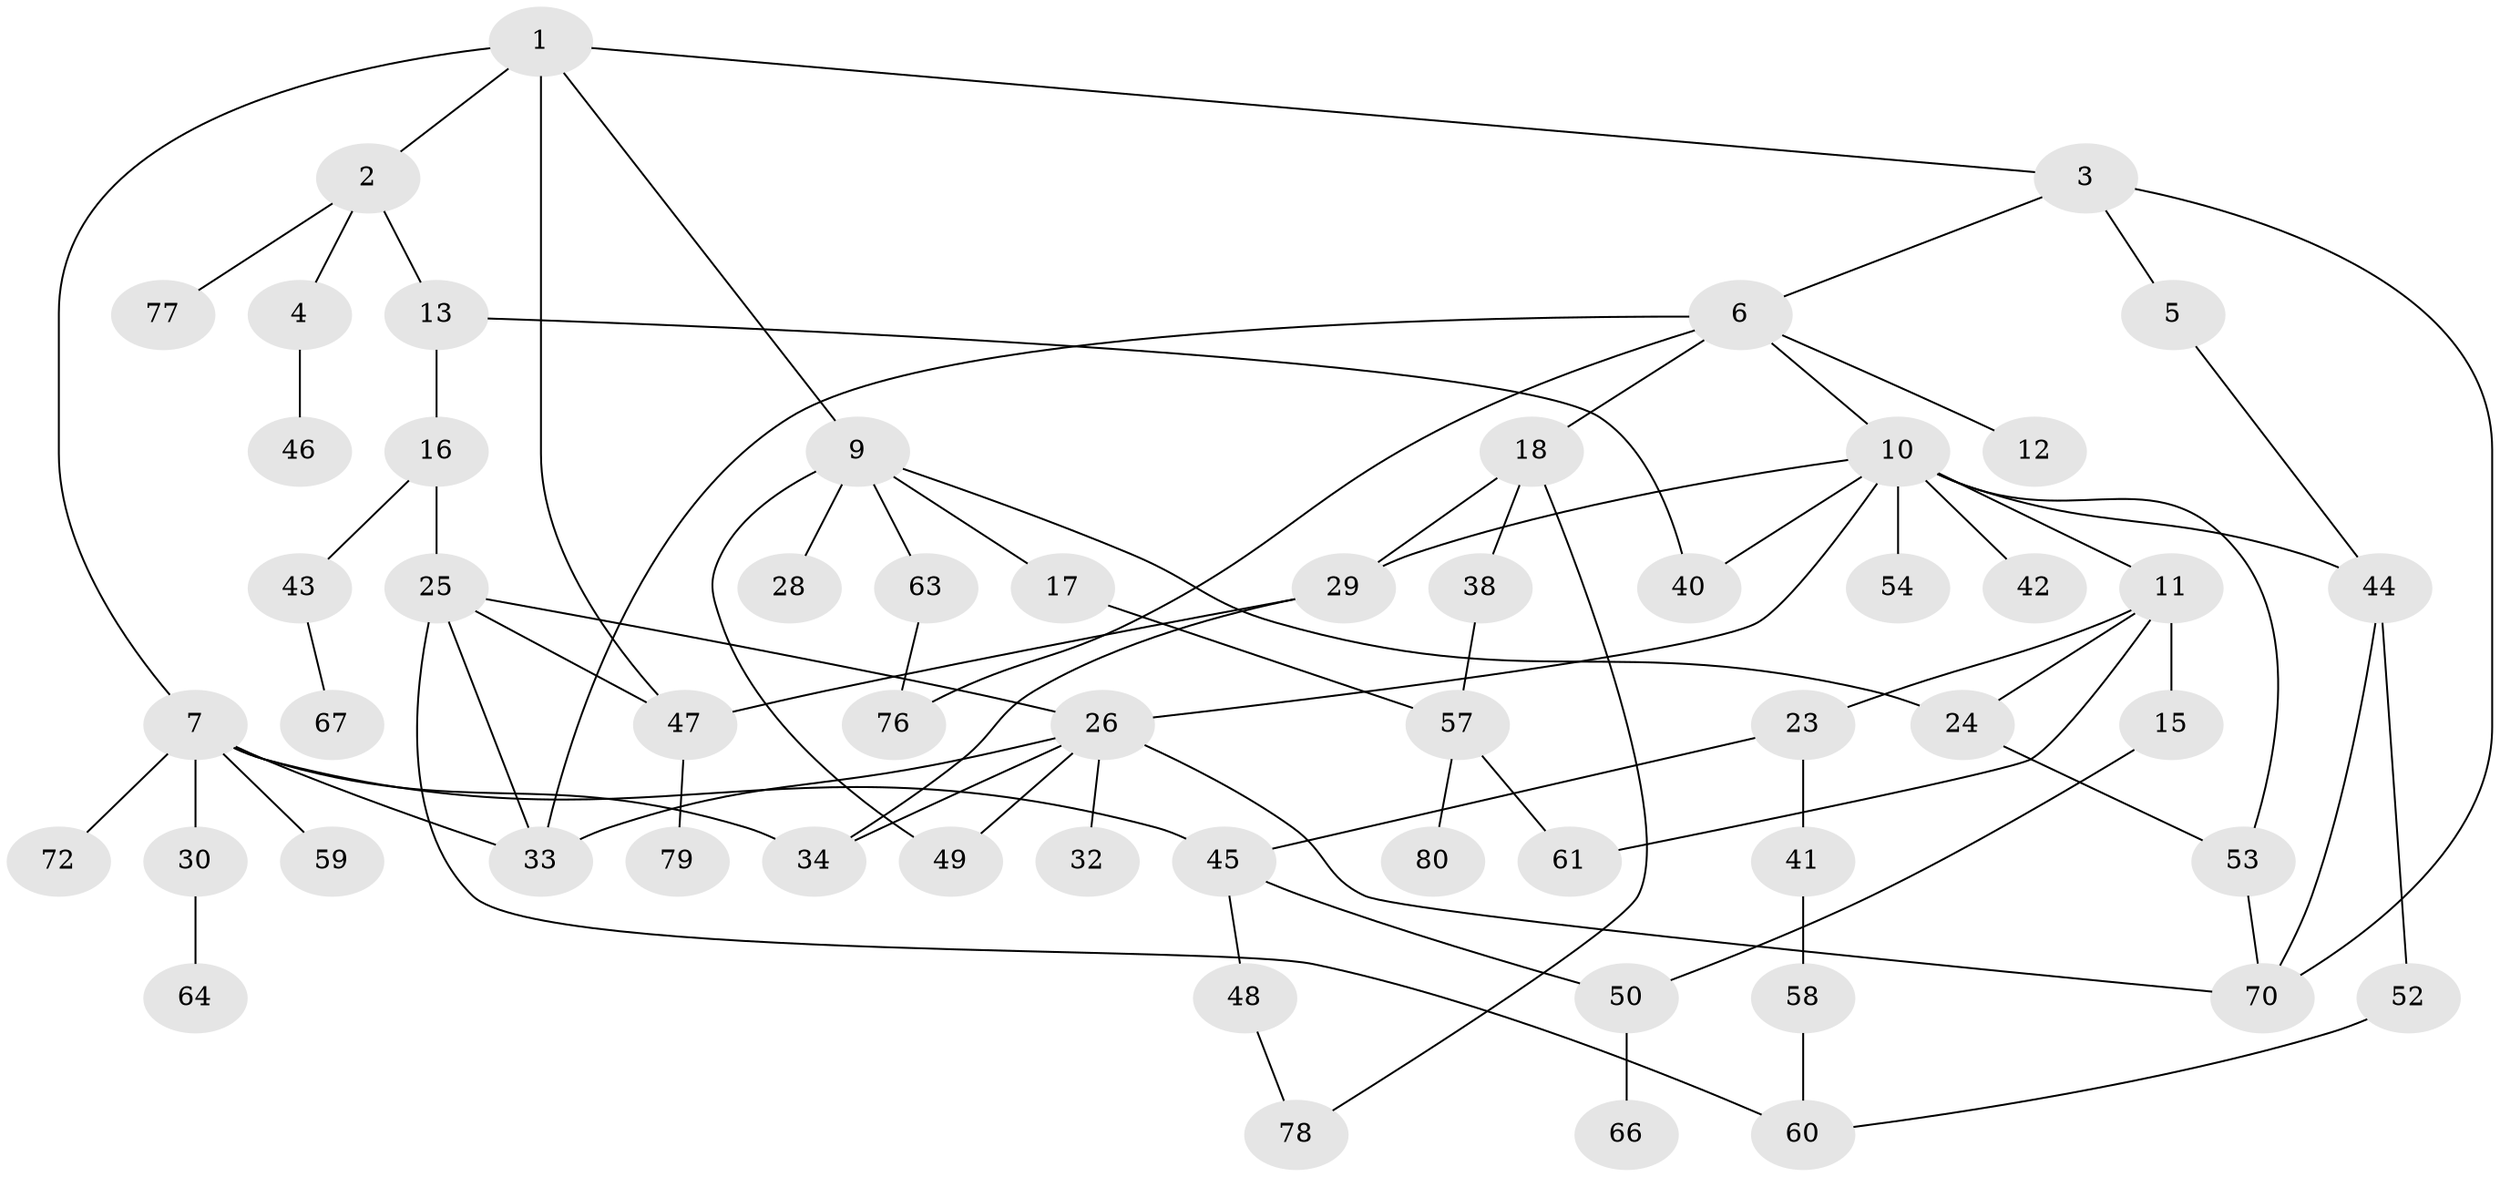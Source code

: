 // original degree distribution, {5: 0.036585365853658534, 4: 0.12195121951219512, 2: 0.36585365853658536, 6: 0.036585365853658534, 8: 0.012195121951219513, 3: 0.1951219512195122, 1: 0.21951219512195122, 7: 0.012195121951219513}
// Generated by graph-tools (version 1.1) at 2025/17/03/04/25 18:17:03]
// undirected, 57 vertices, 81 edges
graph export_dot {
graph [start="1"]
  node [color=gray90,style=filled];
  1;
  2;
  3;
  4;
  5;
  6;
  7 [super="+8"];
  9;
  10 [super="+62+65+35+73+21"];
  11 [super="+14"];
  12 [super="+20"];
  13;
  15 [super="+75"];
  16 [super="+39"];
  17;
  18 [super="+74+22+19"];
  23;
  24;
  25 [super="+56"];
  26 [super="+31"];
  28;
  29 [super="+36+69"];
  30;
  32;
  33 [super="+55"];
  34;
  38 [super="+68"];
  40;
  41;
  42;
  43;
  44 [super="+51"];
  45;
  46;
  47;
  48;
  49;
  50;
  52;
  53;
  54;
  57;
  58;
  59;
  60;
  61;
  63;
  64;
  66;
  67;
  70 [super="+81"];
  72;
  76;
  77;
  78;
  79;
  80;
  1 -- 2;
  1 -- 3;
  1 -- 7;
  1 -- 9;
  1 -- 47;
  2 -- 4;
  2 -- 13;
  2 -- 77;
  3 -- 5;
  3 -- 6;
  3 -- 70;
  4 -- 46;
  5 -- 44;
  6 -- 10;
  6 -- 12;
  6 -- 18;
  6 -- 76;
  6 -- 33;
  7 -- 45;
  7 -- 34;
  7 -- 33;
  7 -- 72;
  7 -- 59;
  7 -- 30;
  9 -- 17;
  9 -- 24;
  9 -- 28;
  9 -- 63;
  9 -- 49;
  10 -- 11;
  10 -- 42 [weight=2];
  10 -- 40;
  10 -- 53;
  10 -- 26;
  10 -- 44;
  10 -- 29;
  10 -- 54;
  11 -- 61;
  11 -- 24;
  11 -- 15;
  11 -- 23;
  13 -- 16;
  13 -- 40;
  15 -- 50;
  16 -- 25;
  16 -- 43;
  17 -- 57;
  18 -- 29;
  18 -- 78;
  18 -- 38;
  23 -- 41;
  23 -- 45;
  24 -- 53;
  25 -- 26;
  25 -- 60;
  25 -- 47;
  25 -- 33;
  26 -- 32;
  26 -- 34;
  26 -- 49;
  26 -- 33;
  26 -- 70;
  29 -- 47;
  29 -- 34;
  30 -- 64;
  38 -- 57;
  41 -- 58;
  43 -- 67;
  44 -- 52;
  44 -- 70;
  45 -- 48;
  45 -- 50;
  47 -- 79;
  48 -- 78;
  50 -- 66;
  52 -- 60;
  53 -- 70;
  57 -- 80;
  57 -- 61;
  58 -- 60;
  63 -- 76;
}
